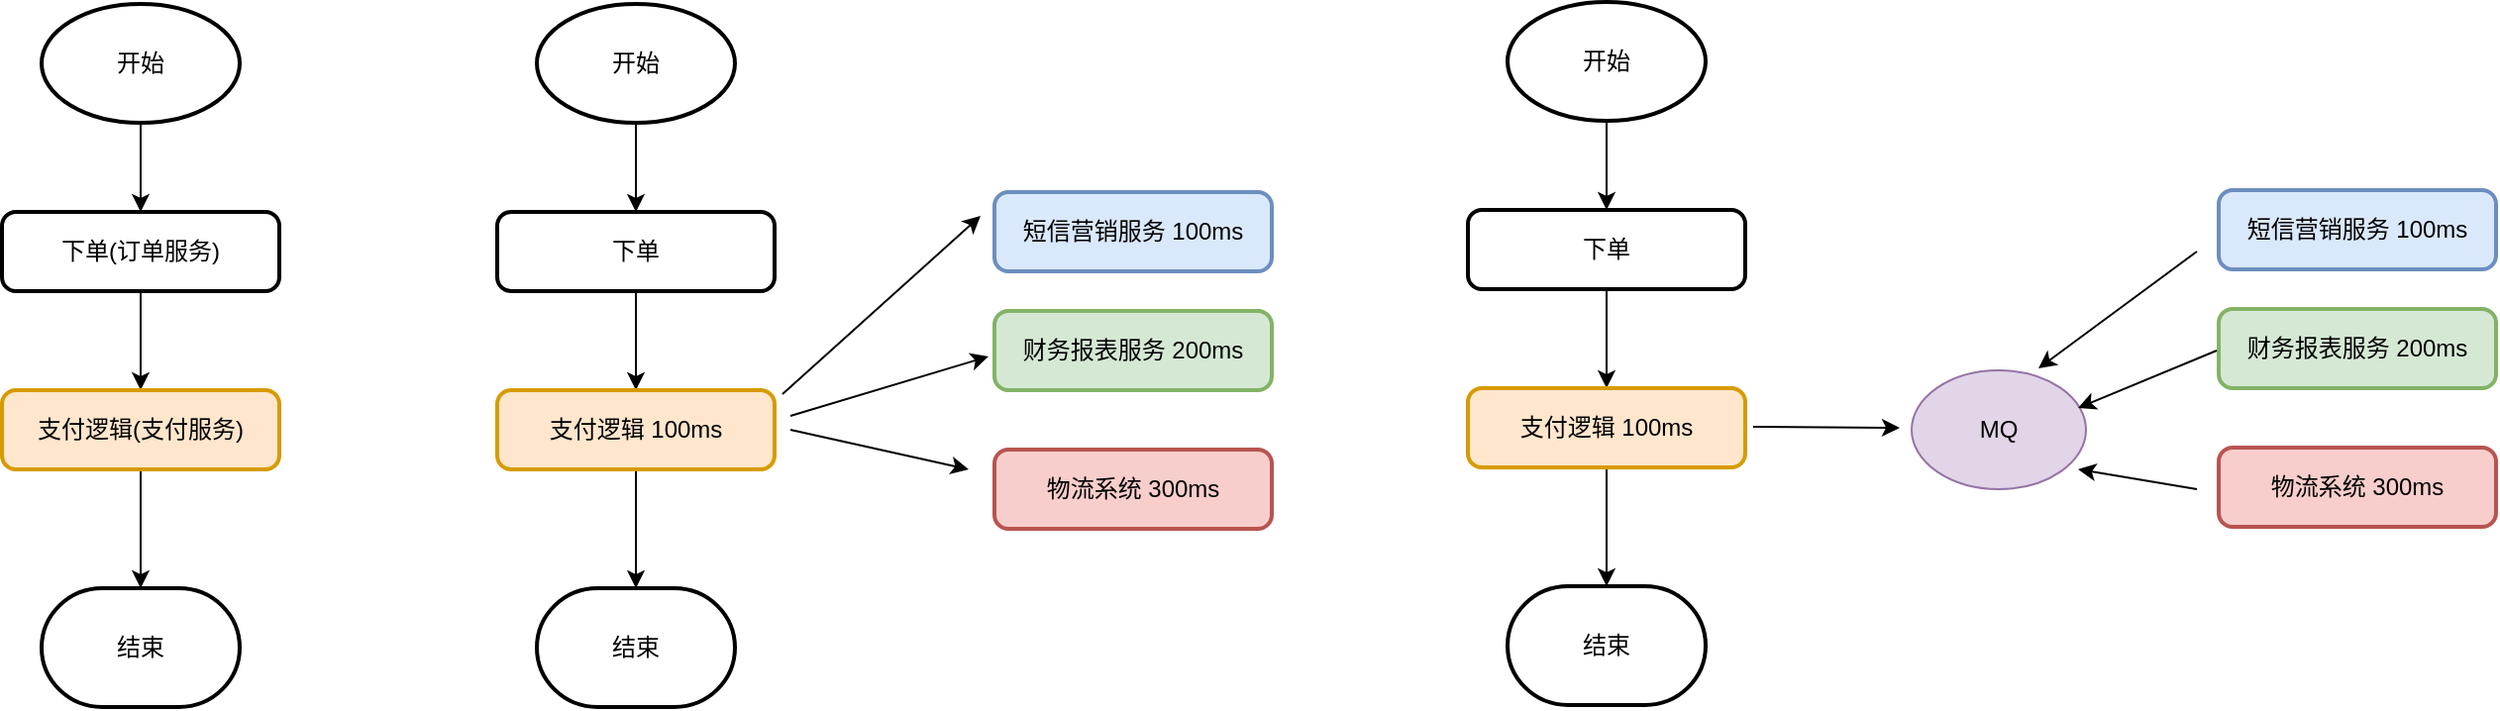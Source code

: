 <mxfile version="17.4.6" type="github">
  <diagram id="9afUUw9v980UzaeADW_X" name="Page-1">
    <mxGraphModel dx="1186" dy="623" grid="1" gridSize="10" guides="1" tooltips="1" connect="1" arrows="1" fold="1" page="1" pageScale="1" pageWidth="827" pageHeight="1169" math="0" shadow="0">
      <root>
        <mxCell id="0" />
        <mxCell id="1" parent="0" />
        <mxCell id="GoOIzwRl_ZngMtgPxKFM-5" value="" style="edgeStyle=orthogonalEdgeStyle;rounded=0;orthogonalLoop=1;jettySize=auto;html=1;" edge="1" parent="1" source="GoOIzwRl_ZngMtgPxKFM-2" target="GoOIzwRl_ZngMtgPxKFM-3">
          <mxGeometry relative="1" as="geometry" />
        </mxCell>
        <mxCell id="GoOIzwRl_ZngMtgPxKFM-2" value="开始" style="strokeWidth=2;html=1;shape=mxgraph.flowchart.start_1;whiteSpace=wrap;" vertex="1" parent="1">
          <mxGeometry x="182" y="75" width="100" height="60" as="geometry" />
        </mxCell>
        <mxCell id="GoOIzwRl_ZngMtgPxKFM-6" value="" style="edgeStyle=orthogonalEdgeStyle;rounded=0;orthogonalLoop=1;jettySize=auto;html=1;" edge="1" parent="1" source="GoOIzwRl_ZngMtgPxKFM-3" target="GoOIzwRl_ZngMtgPxKFM-4">
          <mxGeometry relative="1" as="geometry" />
        </mxCell>
        <mxCell id="GoOIzwRl_ZngMtgPxKFM-3" value="下单(订单服务)" style="rounded=1;whiteSpace=wrap;html=1;absoluteArcSize=1;arcSize=14;strokeWidth=2;" vertex="1" parent="1">
          <mxGeometry x="162" y="180" width="140" height="40" as="geometry" />
        </mxCell>
        <mxCell id="GoOIzwRl_ZngMtgPxKFM-8" value="" style="edgeStyle=orthogonalEdgeStyle;rounded=0;orthogonalLoop=1;jettySize=auto;html=1;" edge="1" parent="1" source="GoOIzwRl_ZngMtgPxKFM-4" target="GoOIzwRl_ZngMtgPxKFM-7">
          <mxGeometry relative="1" as="geometry" />
        </mxCell>
        <mxCell id="GoOIzwRl_ZngMtgPxKFM-4" value="支付逻辑(支付服务)" style="rounded=1;whiteSpace=wrap;html=1;absoluteArcSize=1;arcSize=14;strokeWidth=2;fillColor=#ffe6cc;strokeColor=#d79b00;" vertex="1" parent="1">
          <mxGeometry x="162" y="270" width="140" height="40" as="geometry" />
        </mxCell>
        <mxCell id="GoOIzwRl_ZngMtgPxKFM-7" value="结束" style="strokeWidth=2;html=1;shape=mxgraph.flowchart.terminator;whiteSpace=wrap;" vertex="1" parent="1">
          <mxGeometry x="182" y="370" width="100" height="60" as="geometry" />
        </mxCell>
        <mxCell id="GoOIzwRl_ZngMtgPxKFM-10" value="" style="edgeStyle=orthogonalEdgeStyle;rounded=0;orthogonalLoop=1;jettySize=auto;html=1;" edge="1" parent="1" source="GoOIzwRl_ZngMtgPxKFM-11" target="GoOIzwRl_ZngMtgPxKFM-13">
          <mxGeometry relative="1" as="geometry" />
        </mxCell>
        <mxCell id="GoOIzwRl_ZngMtgPxKFM-11" value="开始" style="strokeWidth=2;html=1;shape=mxgraph.flowchart.start_1;whiteSpace=wrap;" vertex="1" parent="1">
          <mxGeometry x="432" y="75" width="100" height="60" as="geometry" />
        </mxCell>
        <mxCell id="GoOIzwRl_ZngMtgPxKFM-12" value="" style="edgeStyle=orthogonalEdgeStyle;rounded=0;orthogonalLoop=1;jettySize=auto;html=1;" edge="1" parent="1" source="GoOIzwRl_ZngMtgPxKFM-13" target="GoOIzwRl_ZngMtgPxKFM-15">
          <mxGeometry relative="1" as="geometry" />
        </mxCell>
        <mxCell id="GoOIzwRl_ZngMtgPxKFM-13" value="下单" style="rounded=1;whiteSpace=wrap;html=1;absoluteArcSize=1;arcSize=14;strokeWidth=2;" vertex="1" parent="1">
          <mxGeometry x="412" y="180" width="140" height="40" as="geometry" />
        </mxCell>
        <mxCell id="GoOIzwRl_ZngMtgPxKFM-14" value="" style="edgeStyle=orthogonalEdgeStyle;rounded=0;orthogonalLoop=1;jettySize=auto;html=1;" edge="1" parent="1" source="GoOIzwRl_ZngMtgPxKFM-15" target="GoOIzwRl_ZngMtgPxKFM-16">
          <mxGeometry relative="1" as="geometry" />
        </mxCell>
        <mxCell id="GoOIzwRl_ZngMtgPxKFM-15" value="支付逻辑 100ms" style="rounded=1;whiteSpace=wrap;html=1;absoluteArcSize=1;arcSize=14;strokeWidth=2;fillColor=#ffe6cc;strokeColor=#d79b00;" vertex="1" parent="1">
          <mxGeometry x="412" y="270" width="140" height="40" as="geometry" />
        </mxCell>
        <mxCell id="GoOIzwRl_ZngMtgPxKFM-16" value="结束" style="strokeWidth=2;html=1;shape=mxgraph.flowchart.terminator;whiteSpace=wrap;" vertex="1" parent="1">
          <mxGeometry x="432" y="370" width="100" height="60" as="geometry" />
        </mxCell>
        <mxCell id="GoOIzwRl_ZngMtgPxKFM-17" value="短信营销服务 100ms" style="rounded=1;whiteSpace=wrap;html=1;absoluteArcSize=1;arcSize=14;strokeWidth=2;fillColor=#dae8fc;strokeColor=#6c8ebf;" vertex="1" parent="1">
          <mxGeometry x="663" y="170" width="140" height="40" as="geometry" />
        </mxCell>
        <mxCell id="GoOIzwRl_ZngMtgPxKFM-18" value="财务报表服务 200ms" style="rounded=1;whiteSpace=wrap;html=1;absoluteArcSize=1;arcSize=14;strokeWidth=2;fillColor=#d5e8d4;strokeColor=#82b366;" vertex="1" parent="1">
          <mxGeometry x="663" y="230" width="140" height="40" as="geometry" />
        </mxCell>
        <mxCell id="GoOIzwRl_ZngMtgPxKFM-19" value="物流系统 300ms" style="rounded=1;whiteSpace=wrap;html=1;absoluteArcSize=1;arcSize=14;strokeWidth=2;fillColor=#f8cecc;strokeColor=#b85450;" vertex="1" parent="1">
          <mxGeometry x="663" y="300" width="140" height="40" as="geometry" />
        </mxCell>
        <mxCell id="GoOIzwRl_ZngMtgPxKFM-21" value="" style="shape=image;html=1;verticalAlign=top;verticalLabelPosition=bottom;labelBackgroundColor=#ffffff;imageAspect=0;aspect=fixed;image=https://cdn1.iconfinder.com/data/icons/ionicons-fill-vol-1/512/ellipsis-vertical-128.png" vertex="1" parent="1">
          <mxGeometry x="715" y="367" width="40" height="40" as="geometry" />
        </mxCell>
        <mxCell id="GoOIzwRl_ZngMtgPxKFM-25" value="" style="endArrow=classic;html=1;rounded=0;" edge="1" parent="1">
          <mxGeometry width="50" height="50" relative="1" as="geometry">
            <mxPoint x="556" y="272" as="sourcePoint" />
            <mxPoint x="656" y="182" as="targetPoint" />
          </mxGeometry>
        </mxCell>
        <mxCell id="GoOIzwRl_ZngMtgPxKFM-27" value="" style="endArrow=classic;html=1;rounded=0;" edge="1" parent="1">
          <mxGeometry width="50" height="50" relative="1" as="geometry">
            <mxPoint x="560" y="283" as="sourcePoint" />
            <mxPoint x="660" y="253" as="targetPoint" />
          </mxGeometry>
        </mxCell>
        <mxCell id="GoOIzwRl_ZngMtgPxKFM-32" value="" style="endArrow=classic;html=1;rounded=0;" edge="1" parent="1">
          <mxGeometry width="50" height="50" relative="1" as="geometry">
            <mxPoint x="560" y="290" as="sourcePoint" />
            <mxPoint x="650" y="310" as="targetPoint" />
          </mxGeometry>
        </mxCell>
        <mxCell id="GoOIzwRl_ZngMtgPxKFM-34" value="" style="edgeStyle=orthogonalEdgeStyle;rounded=0;orthogonalLoop=1;jettySize=auto;html=1;" edge="1" parent="1" source="GoOIzwRl_ZngMtgPxKFM-35" target="GoOIzwRl_ZngMtgPxKFM-37">
          <mxGeometry relative="1" as="geometry" />
        </mxCell>
        <mxCell id="GoOIzwRl_ZngMtgPxKFM-35" value="开始" style="strokeWidth=2;html=1;shape=mxgraph.flowchart.start_1;whiteSpace=wrap;" vertex="1" parent="1">
          <mxGeometry x="922" y="74" width="100" height="60" as="geometry" />
        </mxCell>
        <mxCell id="GoOIzwRl_ZngMtgPxKFM-36" value="" style="edgeStyle=orthogonalEdgeStyle;rounded=0;orthogonalLoop=1;jettySize=auto;html=1;" edge="1" parent="1" source="GoOIzwRl_ZngMtgPxKFM-37" target="GoOIzwRl_ZngMtgPxKFM-39">
          <mxGeometry relative="1" as="geometry" />
        </mxCell>
        <mxCell id="GoOIzwRl_ZngMtgPxKFM-37" value="下单" style="rounded=1;whiteSpace=wrap;html=1;absoluteArcSize=1;arcSize=14;strokeWidth=2;" vertex="1" parent="1">
          <mxGeometry x="902" y="179" width="140" height="40" as="geometry" />
        </mxCell>
        <mxCell id="GoOIzwRl_ZngMtgPxKFM-38" value="" style="edgeStyle=orthogonalEdgeStyle;rounded=0;orthogonalLoop=1;jettySize=auto;html=1;" edge="1" parent="1" source="GoOIzwRl_ZngMtgPxKFM-39" target="GoOIzwRl_ZngMtgPxKFM-40">
          <mxGeometry relative="1" as="geometry" />
        </mxCell>
        <mxCell id="GoOIzwRl_ZngMtgPxKFM-39" value="支付逻辑 100ms" style="rounded=1;whiteSpace=wrap;html=1;absoluteArcSize=1;arcSize=14;strokeWidth=2;fillColor=#ffe6cc;strokeColor=#d79b00;" vertex="1" parent="1">
          <mxGeometry x="902" y="269" width="140" height="40" as="geometry" />
        </mxCell>
        <mxCell id="GoOIzwRl_ZngMtgPxKFM-40" value="结束" style="strokeWidth=2;html=1;shape=mxgraph.flowchart.terminator;whiteSpace=wrap;" vertex="1" parent="1">
          <mxGeometry x="922" y="369" width="100" height="60" as="geometry" />
        </mxCell>
        <mxCell id="GoOIzwRl_ZngMtgPxKFM-41" value="短信营销服务 100ms" style="rounded=1;whiteSpace=wrap;html=1;absoluteArcSize=1;arcSize=14;strokeWidth=2;fillColor=#dae8fc;strokeColor=#6c8ebf;" vertex="1" parent="1">
          <mxGeometry x="1281" y="169" width="140" height="40" as="geometry" />
        </mxCell>
        <mxCell id="GoOIzwRl_ZngMtgPxKFM-42" value="财务报表服务 200ms" style="rounded=1;whiteSpace=wrap;html=1;absoluteArcSize=1;arcSize=14;strokeWidth=2;fillColor=#d5e8d4;strokeColor=#82b366;" vertex="1" parent="1">
          <mxGeometry x="1281" y="229" width="140" height="40" as="geometry" />
        </mxCell>
        <mxCell id="GoOIzwRl_ZngMtgPxKFM-43" value="物流系统 300ms" style="rounded=1;whiteSpace=wrap;html=1;absoluteArcSize=1;arcSize=14;strokeWidth=2;fillColor=#f8cecc;strokeColor=#b85450;" vertex="1" parent="1">
          <mxGeometry x="1281" y="299" width="140" height="40" as="geometry" />
        </mxCell>
        <mxCell id="GoOIzwRl_ZngMtgPxKFM-44" value="" style="shape=image;html=1;verticalAlign=top;verticalLabelPosition=bottom;labelBackgroundColor=#ffffff;imageAspect=0;aspect=fixed;image=https://cdn1.iconfinder.com/data/icons/ionicons-fill-vol-1/512/ellipsis-vertical-128.png" vertex="1" parent="1">
          <mxGeometry x="1333" y="366" width="40" height="40" as="geometry" />
        </mxCell>
        <mxCell id="GoOIzwRl_ZngMtgPxKFM-48" value="MQ" style="ellipse;whiteSpace=wrap;html=1;fillColor=#e1d5e7;strokeColor=#9673a6;" vertex="1" parent="1">
          <mxGeometry x="1126" y="260" width="88" height="60" as="geometry" />
        </mxCell>
        <mxCell id="GoOIzwRl_ZngMtgPxKFM-49" value="" style="endArrow=classic;html=1;rounded=0;" edge="1" parent="1">
          <mxGeometry width="50" height="50" relative="1" as="geometry">
            <mxPoint x="1046" y="288.5" as="sourcePoint" />
            <mxPoint x="1120" y="289" as="targetPoint" />
          </mxGeometry>
        </mxCell>
        <mxCell id="GoOIzwRl_ZngMtgPxKFM-50" value="" style="endArrow=classic;html=1;rounded=0;" edge="1" parent="1">
          <mxGeometry width="50" height="50" relative="1" as="geometry">
            <mxPoint x="1270" y="200" as="sourcePoint" />
            <mxPoint x="1190" y="259" as="targetPoint" />
          </mxGeometry>
        </mxCell>
        <mxCell id="GoOIzwRl_ZngMtgPxKFM-65" value="" style="endArrow=classic;html=1;rounded=0;" edge="1" parent="1">
          <mxGeometry width="50" height="50" relative="1" as="geometry">
            <mxPoint x="1280" y="250" as="sourcePoint" />
            <mxPoint x="1210" y="279" as="targetPoint" />
          </mxGeometry>
        </mxCell>
        <mxCell id="GoOIzwRl_ZngMtgPxKFM-66" value="" style="endArrow=classic;html=1;rounded=0;entryX=0.955;entryY=0.833;entryDx=0;entryDy=0;entryPerimeter=0;" edge="1" parent="1" target="GoOIzwRl_ZngMtgPxKFM-48">
          <mxGeometry width="50" height="50" relative="1" as="geometry">
            <mxPoint x="1270" y="320" as="sourcePoint" />
            <mxPoint x="1220" y="289" as="targetPoint" />
          </mxGeometry>
        </mxCell>
      </root>
    </mxGraphModel>
  </diagram>
</mxfile>
